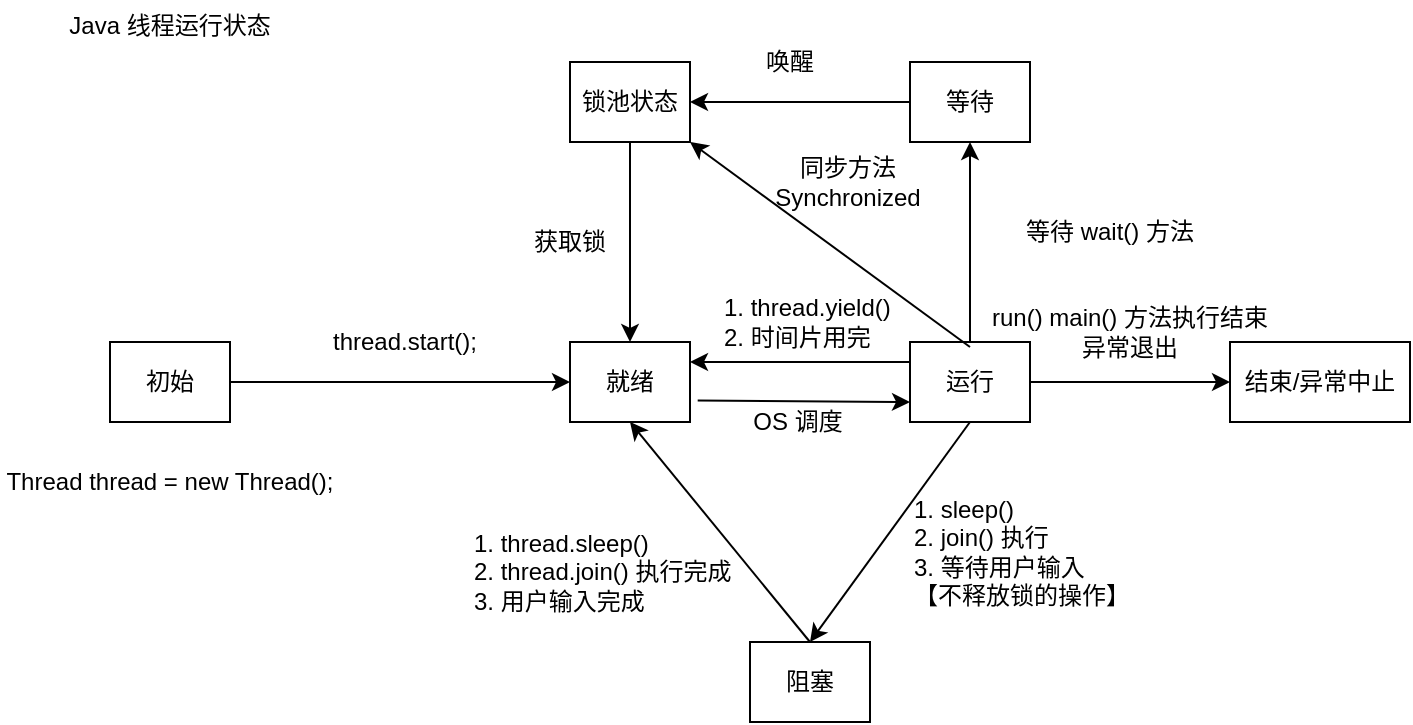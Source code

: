 <mxfile version="13.6.6" type="github"><diagram id="vxMWxYmAwcpLNIE-0o6_" name="Page-1"><mxGraphModel dx="811" dy="435" grid="0" gridSize="10" guides="1" tooltips="1" connect="1" arrows="1" fold="1" page="1" pageScale="1" pageWidth="827" pageHeight="1169" math="0" shadow="0"><root><mxCell id="0"/><mxCell id="1" parent="0"/><mxCell id="oYmVNk_PFbBQQDWPDZ73-9" style="edgeStyle=orthogonalEdgeStyle;rounded=0;orthogonalLoop=1;jettySize=auto;html=1;exitX=1;exitY=0.5;exitDx=0;exitDy=0;entryX=0;entryY=0.5;entryDx=0;entryDy=0;" edge="1" parent="1" source="oYmVNk_PFbBQQDWPDZ73-1" target="oYmVNk_PFbBQQDWPDZ73-2"><mxGeometry relative="1" as="geometry"/></mxCell><mxCell id="oYmVNk_PFbBQQDWPDZ73-1" value="初始" style="rounded=0;whiteSpace=wrap;html=1;" vertex="1" parent="1"><mxGeometry x="70" y="190" width="60" height="40" as="geometry"/></mxCell><mxCell id="oYmVNk_PFbBQQDWPDZ73-14" style="edgeStyle=none;rounded=0;orthogonalLoop=1;jettySize=auto;html=1;exitX=1.064;exitY=0.732;exitDx=0;exitDy=0;entryX=0;entryY=0.75;entryDx=0;entryDy=0;exitPerimeter=0;" edge="1" parent="1" source="oYmVNk_PFbBQQDWPDZ73-2" target="oYmVNk_PFbBQQDWPDZ73-5"><mxGeometry relative="1" as="geometry"/></mxCell><mxCell id="oYmVNk_PFbBQQDWPDZ73-2" value="就绪" style="rounded=0;whiteSpace=wrap;html=1;" vertex="1" parent="1"><mxGeometry x="300" y="190" width="60" height="40" as="geometry"/></mxCell><mxCell id="oYmVNk_PFbBQQDWPDZ73-27" style="edgeStyle=none;rounded=0;orthogonalLoop=1;jettySize=auto;html=1;exitX=0.5;exitY=1;exitDx=0;exitDy=0;" edge="1" parent="1" source="oYmVNk_PFbBQQDWPDZ73-3" target="oYmVNk_PFbBQQDWPDZ73-2"><mxGeometry relative="1" as="geometry"/></mxCell><mxCell id="oYmVNk_PFbBQQDWPDZ73-3" value="锁池状态" style="rounded=0;whiteSpace=wrap;html=1;" vertex="1" parent="1"><mxGeometry x="300" y="50" width="60" height="40" as="geometry"/></mxCell><mxCell id="oYmVNk_PFbBQQDWPDZ73-12" style="edgeStyle=none;rounded=0;orthogonalLoop=1;jettySize=auto;html=1;exitX=0.5;exitY=0;exitDx=0;exitDy=0;entryX=0.5;entryY=1;entryDx=0;entryDy=0;" edge="1" parent="1" source="oYmVNk_PFbBQQDWPDZ73-4" target="oYmVNk_PFbBQQDWPDZ73-2"><mxGeometry relative="1" as="geometry"/></mxCell><mxCell id="oYmVNk_PFbBQQDWPDZ73-4" value="阻塞" style="rounded=0;whiteSpace=wrap;html=1;" vertex="1" parent="1"><mxGeometry x="390" y="340" width="60" height="40" as="geometry"/></mxCell><mxCell id="oYmVNk_PFbBQQDWPDZ73-11" style="rounded=0;orthogonalLoop=1;jettySize=auto;html=1;exitX=0.5;exitY=1;exitDx=0;exitDy=0;entryX=0.5;entryY=0;entryDx=0;entryDy=0;" edge="1" parent="1" source="oYmVNk_PFbBQQDWPDZ73-5" target="oYmVNk_PFbBQQDWPDZ73-4"><mxGeometry relative="1" as="geometry"/></mxCell><mxCell id="oYmVNk_PFbBQQDWPDZ73-15" style="edgeStyle=none;rounded=0;orthogonalLoop=1;jettySize=auto;html=1;exitX=0;exitY=0.25;exitDx=0;exitDy=0;entryX=1;entryY=0.25;entryDx=0;entryDy=0;" edge="1" parent="1" source="oYmVNk_PFbBQQDWPDZ73-5" target="oYmVNk_PFbBQQDWPDZ73-2"><mxGeometry relative="1" as="geometry"/></mxCell><mxCell id="oYmVNk_PFbBQQDWPDZ73-19" style="edgeStyle=none;rounded=0;orthogonalLoop=1;jettySize=auto;html=1;exitX=1;exitY=0.5;exitDx=0;exitDy=0;" edge="1" parent="1" source="oYmVNk_PFbBQQDWPDZ73-5" target="oYmVNk_PFbBQQDWPDZ73-6"><mxGeometry relative="1" as="geometry"/></mxCell><mxCell id="oYmVNk_PFbBQQDWPDZ73-23" style="edgeStyle=none;rounded=0;orthogonalLoop=1;jettySize=auto;html=1;exitX=0.5;exitY=0;exitDx=0;exitDy=0;entryX=0.5;entryY=1;entryDx=0;entryDy=0;" edge="1" parent="1" source="oYmVNk_PFbBQQDWPDZ73-5" target="oYmVNk_PFbBQQDWPDZ73-7"><mxGeometry relative="1" as="geometry"/></mxCell><mxCell id="oYmVNk_PFbBQQDWPDZ73-5" value="运行" style="rounded=0;whiteSpace=wrap;html=1;" vertex="1" parent="1"><mxGeometry x="470" y="190" width="60" height="40" as="geometry"/></mxCell><mxCell id="oYmVNk_PFbBQQDWPDZ73-6" value="结束/异常中止" style="rounded=0;whiteSpace=wrap;html=1;" vertex="1" parent="1"><mxGeometry x="630" y="190" width="90" height="40" as="geometry"/></mxCell><mxCell id="oYmVNk_PFbBQQDWPDZ73-25" style="edgeStyle=none;rounded=0;orthogonalLoop=1;jettySize=auto;html=1;exitX=0;exitY=0.5;exitDx=0;exitDy=0;entryX=1;entryY=0.5;entryDx=0;entryDy=0;" edge="1" parent="1" source="oYmVNk_PFbBQQDWPDZ73-7" target="oYmVNk_PFbBQQDWPDZ73-3"><mxGeometry relative="1" as="geometry"/></mxCell><mxCell id="oYmVNk_PFbBQQDWPDZ73-7" value="等待" style="rounded=0;whiteSpace=wrap;html=1;" vertex="1" parent="1"><mxGeometry x="470" y="50" width="60" height="40" as="geometry"/></mxCell><mxCell id="oYmVNk_PFbBQQDWPDZ73-8" value="Thread thread = new Thread();" style="text;html=1;strokeColor=none;fillColor=none;align=center;verticalAlign=middle;whiteSpace=wrap;rounded=0;" vertex="1" parent="1"><mxGeometry x="15" y="240" width="170" height="40" as="geometry"/></mxCell><mxCell id="oYmVNk_PFbBQQDWPDZ73-10" value="thread.start();" style="text;html=1;strokeColor=none;fillColor=none;align=center;verticalAlign=middle;whiteSpace=wrap;rounded=0;" vertex="1" parent="1"><mxGeometry x="170" y="180" width="95" height="20" as="geometry"/></mxCell><mxCell id="oYmVNk_PFbBQQDWPDZ73-13" value="1. thread.sleep()&lt;br&gt;2. thread.join() 执行完成&lt;br&gt;3. 用户输入完成" style="text;html=1;strokeColor=none;fillColor=none;align=left;verticalAlign=middle;whiteSpace=wrap;rounded=0;labelPosition=center;verticalLabelPosition=middle;" vertex="1" parent="1"><mxGeometry x="250" y="280" width="140" height="50" as="geometry"/></mxCell><mxCell id="oYmVNk_PFbBQQDWPDZ73-16" value="1. thread.yield()&lt;br&gt;2. 时间片用完" style="text;html=1;strokeColor=none;fillColor=none;align=left;verticalAlign=middle;whiteSpace=wrap;rounded=0;" vertex="1" parent="1"><mxGeometry x="375" y="160" width="90" height="40" as="geometry"/></mxCell><mxCell id="oYmVNk_PFbBQQDWPDZ73-17" value="OS 调度" style="text;html=1;strokeColor=none;fillColor=none;align=center;verticalAlign=middle;whiteSpace=wrap;rounded=0;" vertex="1" parent="1"><mxGeometry x="368.5" y="220" width="90" height="20" as="geometry"/></mxCell><mxCell id="oYmVNk_PFbBQQDWPDZ73-18" value="1. sleep()&lt;br&gt;2. join() 执行&lt;br&gt;3. 等待用户输入&lt;br&gt;【不释放锁的操作】" style="text;html=1;strokeColor=none;fillColor=none;align=left;verticalAlign=middle;whiteSpace=wrap;rounded=0;" vertex="1" parent="1"><mxGeometry x="470" y="260" width="110" height="70" as="geometry"/></mxCell><mxCell id="oYmVNk_PFbBQQDWPDZ73-29" style="edgeStyle=none;rounded=0;orthogonalLoop=1;jettySize=auto;html=1;exitX=0;exitY=0.75;exitDx=0;exitDy=0;entryX=1;entryY=1;entryDx=0;entryDy=0;" edge="1" parent="1" source="oYmVNk_PFbBQQDWPDZ73-20" target="oYmVNk_PFbBQQDWPDZ73-3"><mxGeometry relative="1" as="geometry"/></mxCell><mxCell id="oYmVNk_PFbBQQDWPDZ73-20" value="run() main() 方法执行结束&lt;br&gt;异常退出" style="text;html=1;strokeColor=none;fillColor=none;align=center;verticalAlign=middle;whiteSpace=wrap;rounded=0;" vertex="1" parent="1"><mxGeometry x="500" y="170" width="160" height="30" as="geometry"/></mxCell><mxCell id="oYmVNk_PFbBQQDWPDZ73-24" value="等待 wait() 方法" style="text;html=1;strokeColor=none;fillColor=none;align=center;verticalAlign=middle;whiteSpace=wrap;rounded=0;" vertex="1" parent="1"><mxGeometry x="500" y="120" width="140" height="30" as="geometry"/></mxCell><mxCell id="oYmVNk_PFbBQQDWPDZ73-26" value="唤醒" style="text;html=1;strokeColor=none;fillColor=none;align=center;verticalAlign=middle;whiteSpace=wrap;rounded=0;" vertex="1" parent="1"><mxGeometry x="390" y="40" width="40" height="20" as="geometry"/></mxCell><mxCell id="oYmVNk_PFbBQQDWPDZ73-28" value="获取锁" style="text;html=1;strokeColor=none;fillColor=none;align=center;verticalAlign=middle;whiteSpace=wrap;rounded=0;" vertex="1" parent="1"><mxGeometry x="280" y="130" width="40" height="20" as="geometry"/></mxCell><mxCell id="oYmVNk_PFbBQQDWPDZ73-31" value="同步方法&lt;br&gt;Synchronized" style="text;html=1;strokeColor=none;fillColor=none;align=center;verticalAlign=middle;whiteSpace=wrap;rounded=0;" vertex="1" parent="1"><mxGeometry x="418.5" y="100" width="40" height="20" as="geometry"/></mxCell><mxCell id="oYmVNk_PFbBQQDWPDZ73-33" value="Java 线程运行状态" style="text;html=1;strokeColor=none;fillColor=none;align=center;verticalAlign=middle;whiteSpace=wrap;rounded=0;" vertex="1" parent="1"><mxGeometry x="24" y="19" width="152" height="25" as="geometry"/></mxCell></root></mxGraphModel></diagram></mxfile>